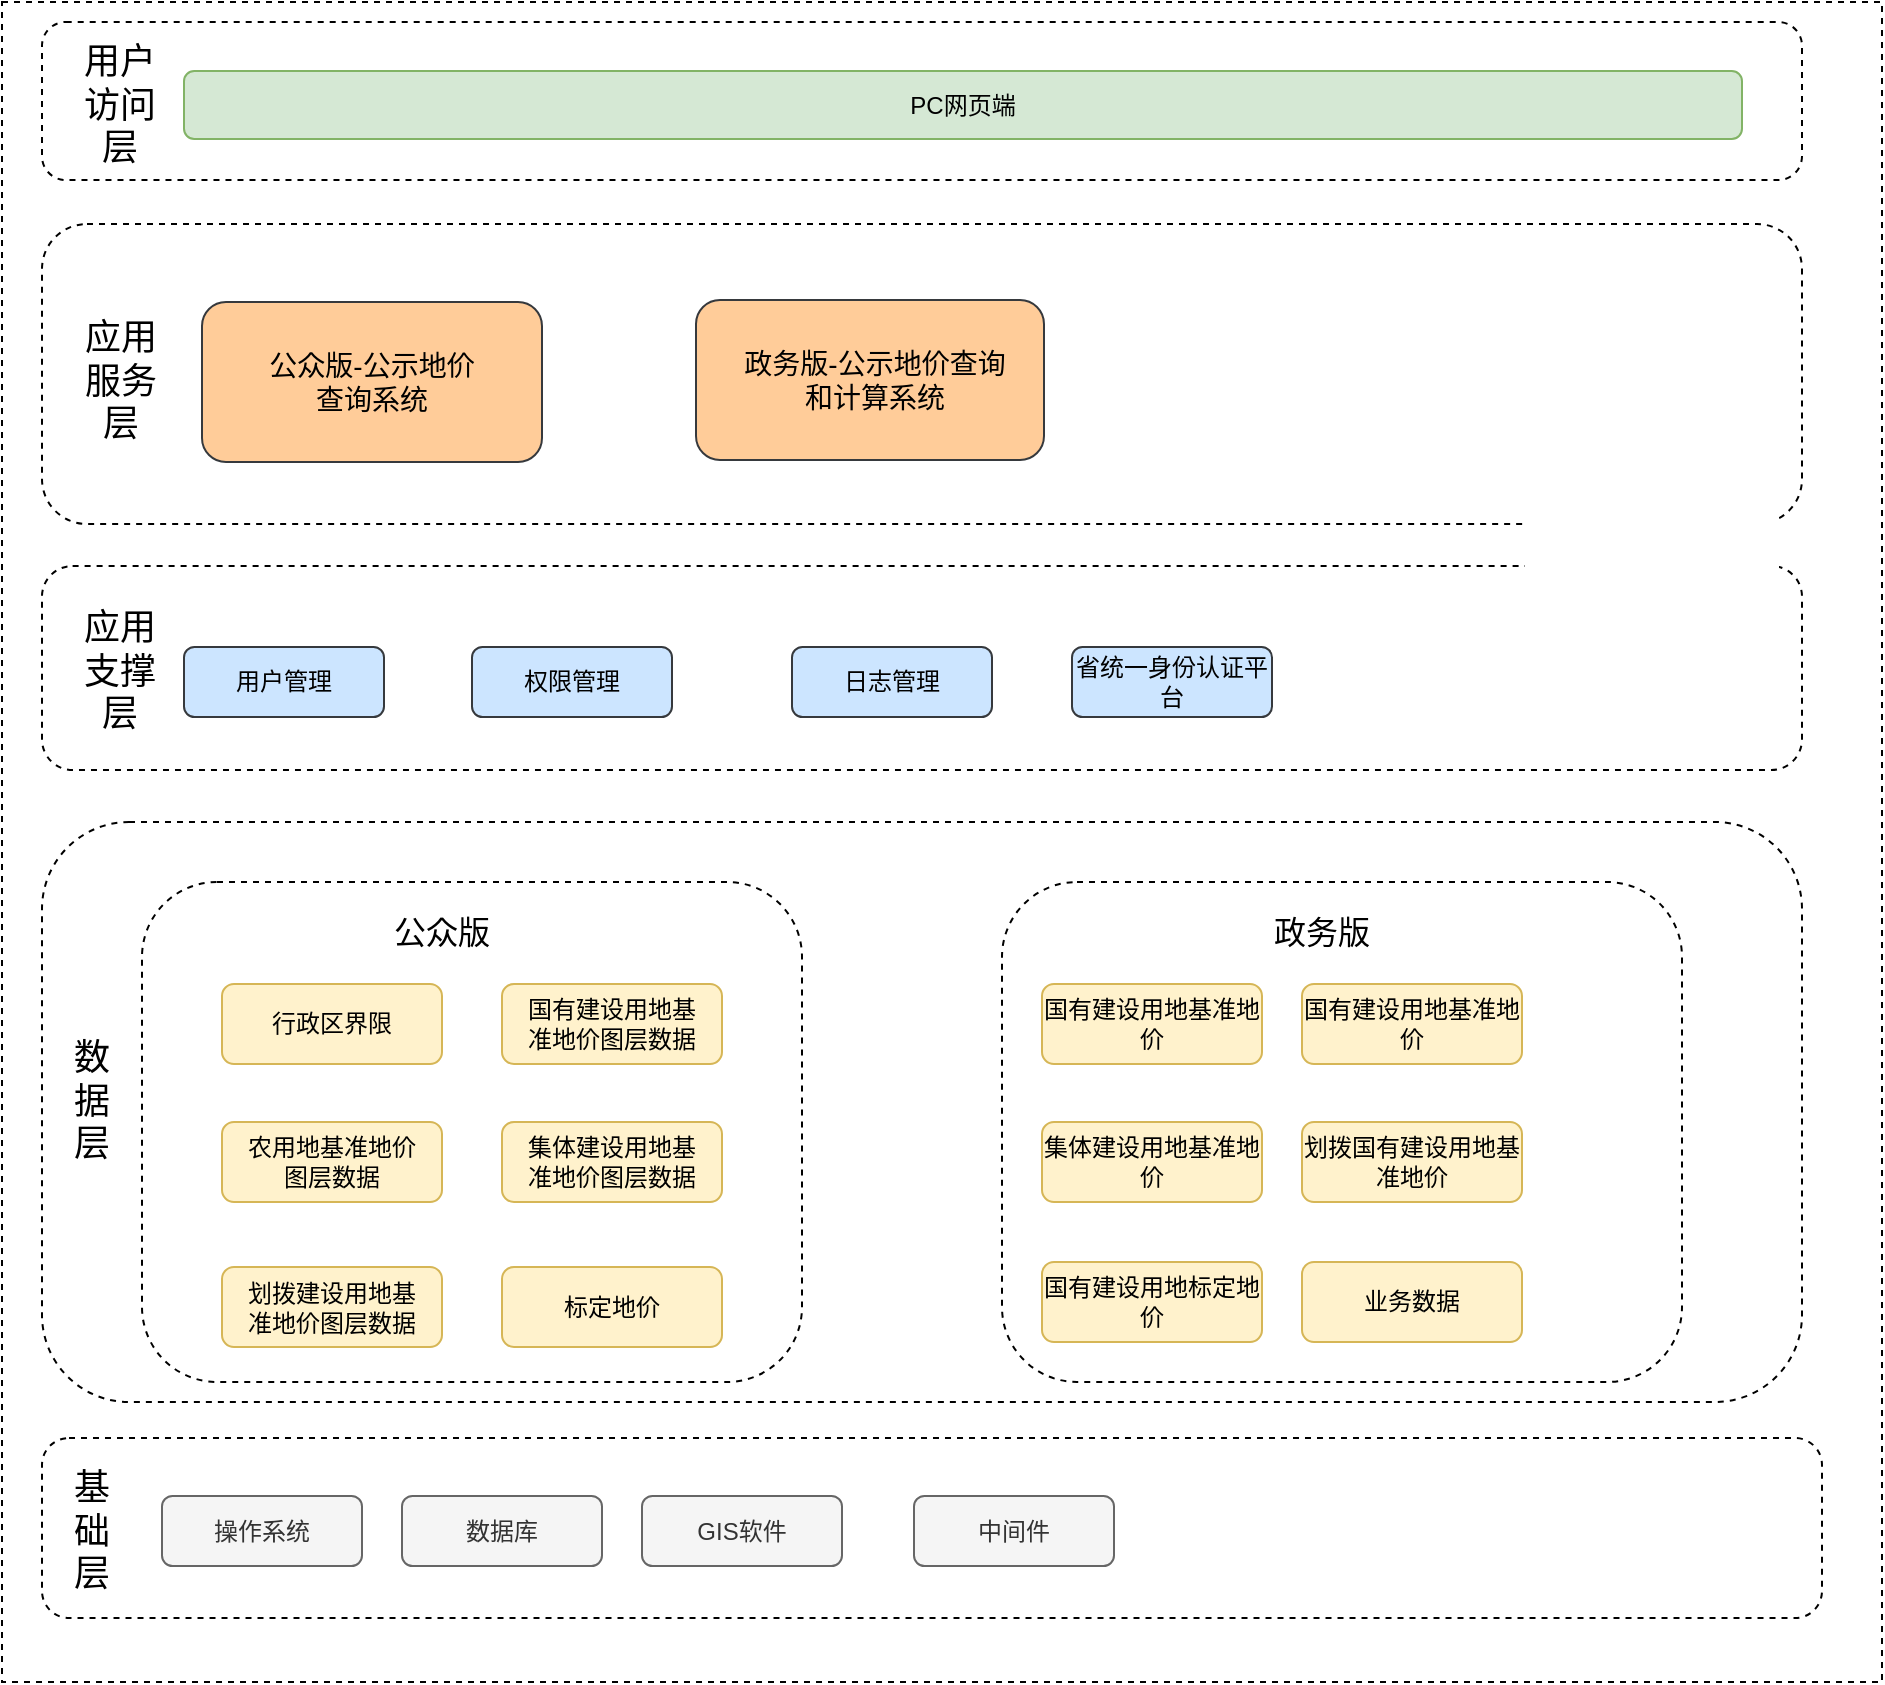 <mxfile version="24.8.4">
  <diagram name="第 1 页" id="VRAyefaOYWG0ZOKPSktA">
    <mxGraphModel dx="1221" dy="1928" grid="1" gridSize="10" guides="1" tooltips="1" connect="1" arrows="1" fold="1" page="1" pageScale="1" pageWidth="827" pageHeight="1169" math="0" shadow="0">
      <root>
        <mxCell id="0" />
        <mxCell id="1" parent="0" />
        <mxCell id="alZPwjIxcubzBg9DuEkw-1" value="" style="rounded=0;whiteSpace=wrap;html=1;dashed=1;" parent="1" vertex="1">
          <mxGeometry x="120" y="-100" width="940" height="840" as="geometry" />
        </mxCell>
        <mxCell id="LtjLclCA32T5hcb9gz5Z-1" value="" style="rounded=1;whiteSpace=wrap;html=1;dashed=1;" vertex="1" parent="1">
          <mxGeometry x="140" y="618" width="890" height="90" as="geometry" />
        </mxCell>
        <mxCell id="LtjLclCA32T5hcb9gz5Z-2" value="基础层" style="text;html=1;align=center;verticalAlign=middle;whiteSpace=wrap;rounded=0;fontSize=18;fontStyle=0" vertex="1" parent="1">
          <mxGeometry x="150" y="625" width="30" height="79" as="geometry" />
        </mxCell>
        <mxCell id="LtjLclCA32T5hcb9gz5Z-3" value="操作系统" style="rounded=1;whiteSpace=wrap;html=1;fillColor=#f5f5f5;fontColor=#333333;strokeColor=#666666;" vertex="1" parent="1">
          <mxGeometry x="200" y="647" width="100" height="35" as="geometry" />
        </mxCell>
        <mxCell id="LtjLclCA32T5hcb9gz5Z-4" value="数据库" style="rounded=1;whiteSpace=wrap;html=1;fillColor=#f5f5f5;fontColor=#333333;strokeColor=#666666;" vertex="1" parent="1">
          <mxGeometry x="320" y="647" width="100" height="35" as="geometry" />
        </mxCell>
        <mxCell id="LtjLclCA32T5hcb9gz5Z-5" value="GIS软件" style="rounded=1;whiteSpace=wrap;html=1;fillColor=#f5f5f5;fontColor=#333333;strokeColor=#666666;" vertex="1" parent="1">
          <mxGeometry x="440" y="647" width="100" height="35" as="geometry" />
        </mxCell>
        <mxCell id="LtjLclCA32T5hcb9gz5Z-6" value="中间件" style="rounded=1;whiteSpace=wrap;html=1;fillColor=#f5f5f5;fontColor=#333333;strokeColor=#666666;" vertex="1" parent="1">
          <mxGeometry x="576" y="647" width="100" height="35" as="geometry" />
        </mxCell>
        <mxCell id="LtjLclCA32T5hcb9gz5Z-7" value="" style="rounded=1;whiteSpace=wrap;html=1;dashed=1;" vertex="1" parent="1">
          <mxGeometry x="140" y="310" width="880" height="290" as="geometry" />
        </mxCell>
        <mxCell id="LtjLclCA32T5hcb9gz5Z-8" value="数据层" style="text;html=1;align=center;verticalAlign=middle;whiteSpace=wrap;rounded=0;fontSize=18;fontStyle=0" vertex="1" parent="1">
          <mxGeometry x="150" y="410" width="30" height="79" as="geometry" />
        </mxCell>
        <mxCell id="LtjLclCA32T5hcb9gz5Z-10" value="" style="rounded=1;whiteSpace=wrap;html=1;dashed=1;" vertex="1" parent="1">
          <mxGeometry x="190" y="340" width="330" height="250" as="geometry" />
        </mxCell>
        <mxCell id="LtjLclCA32T5hcb9gz5Z-11" value="行政区界限" style="rounded=1;whiteSpace=wrap;html=1;fillColor=#fff2cc;strokeColor=#d6b656;" vertex="1" parent="1">
          <mxGeometry x="230" y="391" width="110" height="40" as="geometry" />
        </mxCell>
        <mxCell id="LtjLclCA32T5hcb9gz5Z-12" value="&lt;div&gt;国有建设用地基&lt;/div&gt;&lt;div&gt;准地价图层数据&lt;/div&gt;" style="rounded=1;whiteSpace=wrap;html=1;fillColor=#fff2cc;strokeColor=#d6b656;" vertex="1" parent="1">
          <mxGeometry x="370" y="391" width="110" height="40" as="geometry" />
        </mxCell>
        <mxCell id="LtjLclCA32T5hcb9gz5Z-13" value="&lt;div style=&quot;text-align: start;&quot;&gt;&lt;div&gt;集体建设用地基&lt;/div&gt;&lt;div&gt;准地价图层数据&lt;/div&gt;&lt;/div&gt;" style="rounded=1;whiteSpace=wrap;html=1;fillColor=#fff2cc;strokeColor=#d6b656;" vertex="1" parent="1">
          <mxGeometry x="370" y="460" width="110" height="40" as="geometry" />
        </mxCell>
        <mxCell id="LtjLclCA32T5hcb9gz5Z-14" value="农用地基准地价&#xa;图层数据" style="rounded=1;whiteSpace=wrap;html=1;fillColor=#fff2cc;strokeColor=#d6b656;" vertex="1" parent="1">
          <mxGeometry x="230" y="460" width="110" height="40" as="geometry" />
        </mxCell>
        <mxCell id="LtjLclCA32T5hcb9gz5Z-15" value="&lt;div&gt;划拨建设用地基&lt;/div&gt;&lt;div&gt;准地价图层数据&lt;/div&gt;" style="rounded=1;whiteSpace=wrap;html=1;fillColor=#fff2cc;strokeColor=#d6b656;" vertex="1" parent="1">
          <mxGeometry x="230" y="532.5" width="110" height="40" as="geometry" />
        </mxCell>
        <mxCell id="LtjLclCA32T5hcb9gz5Z-16" value="标定地价" style="rounded=1;whiteSpace=wrap;html=1;fillColor=#fff2cc;strokeColor=#d6b656;" vertex="1" parent="1">
          <mxGeometry x="370" y="532.5" width="110" height="40" as="geometry" />
        </mxCell>
        <mxCell id="LtjLclCA32T5hcb9gz5Z-17" value="" style="rounded=1;whiteSpace=wrap;html=1;dashed=1;" vertex="1" parent="1">
          <mxGeometry x="620" y="340" width="340" height="250" as="geometry" />
        </mxCell>
        <mxCell id="LtjLclCA32T5hcb9gz5Z-18" value="国有建设用地基准地价" style="rounded=1;whiteSpace=wrap;html=1;fillColor=#fff2cc;strokeColor=#d6b656;" vertex="1" parent="1">
          <mxGeometry x="640" y="391" width="110" height="40" as="geometry" />
        </mxCell>
        <mxCell id="LtjLclCA32T5hcb9gz5Z-19" value="国有建设用地基准地价" style="rounded=1;whiteSpace=wrap;html=1;fillColor=#fff2cc;strokeColor=#d6b656;" vertex="1" parent="1">
          <mxGeometry x="770" y="391" width="110" height="40" as="geometry" />
        </mxCell>
        <mxCell id="LtjLclCA32T5hcb9gz5Z-20" value="集体建设用地基准地价" style="rounded=1;whiteSpace=wrap;html=1;fillColor=#fff2cc;strokeColor=#d6b656;" vertex="1" parent="1">
          <mxGeometry x="640" y="460" width="110" height="40" as="geometry" />
        </mxCell>
        <mxCell id="LtjLclCA32T5hcb9gz5Z-21" value="划拨国有建设用地基准地价" style="rounded=1;whiteSpace=wrap;html=1;fillColor=#fff2cc;strokeColor=#d6b656;" vertex="1" parent="1">
          <mxGeometry x="770" y="460" width="110" height="40" as="geometry" />
        </mxCell>
        <mxCell id="LtjLclCA32T5hcb9gz5Z-22" value="国有建设用地标定地价" style="rounded=1;whiteSpace=wrap;html=1;fillColor=#fff2cc;strokeColor=#d6b656;" vertex="1" parent="1">
          <mxGeometry x="640" y="530" width="110" height="40" as="geometry" />
        </mxCell>
        <mxCell id="LtjLclCA32T5hcb9gz5Z-24" value="业务数据" style="rounded=1;whiteSpace=wrap;html=1;fillColor=#fff2cc;strokeColor=#d6b656;" vertex="1" parent="1">
          <mxGeometry x="770" y="530" width="110" height="40" as="geometry" />
        </mxCell>
        <mxCell id="LtjLclCA32T5hcb9gz5Z-25" value="公众版" style="text;html=1;align=center;verticalAlign=middle;whiteSpace=wrap;rounded=0;fontSize=16;" vertex="1" parent="1">
          <mxGeometry x="310" y="350" width="60" height="30" as="geometry" />
        </mxCell>
        <mxCell id="LtjLclCA32T5hcb9gz5Z-26" value="政务版" style="text;html=1;align=center;verticalAlign=middle;whiteSpace=wrap;rounded=0;fontSize=16;" vertex="1" parent="1">
          <mxGeometry x="750" y="350" width="60" height="30" as="geometry" />
        </mxCell>
        <mxCell id="LtjLclCA32T5hcb9gz5Z-27" value="" style="rounded=1;whiteSpace=wrap;html=1;dashed=1;" vertex="1" parent="1">
          <mxGeometry x="140" y="182" width="880" height="102" as="geometry" />
        </mxCell>
        <mxCell id="LtjLclCA32T5hcb9gz5Z-28" value="应用&lt;span style=&quot;background-color: initial;&quot;&gt;支&lt;/span&gt;&lt;span style=&quot;background-color: initial;&quot;&gt;撑层&lt;/span&gt;" style="text;html=1;align=center;verticalAlign=middle;whiteSpace=wrap;rounded=0;fontSize=18;fontStyle=0" vertex="1" parent="1">
          <mxGeometry x="154" y="197" width="50" height="76" as="geometry" />
        </mxCell>
        <mxCell id="LtjLclCA32T5hcb9gz5Z-30" value="用户管理" style="rounded=1;whiteSpace=wrap;html=1;fillColor=#cce5ff;strokeColor=#36393d;" vertex="1" parent="1">
          <mxGeometry x="211" y="222.5" width="100" height="35" as="geometry" />
        </mxCell>
        <mxCell id="LtjLclCA32T5hcb9gz5Z-31" value="权限管理" style="rounded=1;whiteSpace=wrap;html=1;fillColor=#cce5ff;strokeColor=#36393d;" vertex="1" parent="1">
          <mxGeometry x="355" y="222.5" width="100" height="35" as="geometry" />
        </mxCell>
        <mxCell id="LtjLclCA32T5hcb9gz5Z-32" value="日志管理" style="rounded=1;whiteSpace=wrap;html=1;fillColor=#cce5ff;strokeColor=#36393d;" vertex="1" parent="1">
          <mxGeometry x="515" y="222.5" width="100" height="35" as="geometry" />
        </mxCell>
        <mxCell id="LtjLclCA32T5hcb9gz5Z-33" value="省统一身份认证平台" style="rounded=1;whiteSpace=wrap;html=1;fillColor=#cce5ff;strokeColor=#36393d;" vertex="1" parent="1">
          <mxGeometry x="655" y="222.5" width="100" height="35" as="geometry" />
        </mxCell>
        <mxCell id="LtjLclCA32T5hcb9gz5Z-34" value="" style="rounded=1;whiteSpace=wrap;html=1;dashed=1;" vertex="1" parent="1">
          <mxGeometry x="140" y="11" width="880" height="150" as="geometry" />
        </mxCell>
        <mxCell id="LtjLclCA32T5hcb9gz5Z-35" value="应用服务层" style="text;html=1;align=center;verticalAlign=middle;whiteSpace=wrap;rounded=0;fontSize=18;fontStyle=0" vertex="1" parent="1">
          <mxGeometry x="157.5" y="45" width="42.5" height="90" as="geometry" />
        </mxCell>
        <mxCell id="LtjLclCA32T5hcb9gz5Z-36" value="" style="rounded=1;whiteSpace=wrap;html=1;fillColor=#ffcc99;strokeColor=#36393d;" vertex="1" parent="1">
          <mxGeometry x="220" y="50" width="170" height="80" as="geometry" />
        </mxCell>
        <mxCell id="LtjLclCA32T5hcb9gz5Z-37" value="公众版-公示地价&lt;br style=&quot;font-size: 14px;&quot;&gt;查询系统" style="text;html=1;align=center;verticalAlign=middle;whiteSpace=wrap;rounded=0;fontSize=14;" vertex="1" parent="1">
          <mxGeometry x="225" y="75" width="160" height="30" as="geometry" />
        </mxCell>
        <mxCell id="LtjLclCA32T5hcb9gz5Z-38" value="" style="rounded=1;whiteSpace=wrap;html=1;fillColor=#ffcc99;strokeColor=#36393d;" vertex="1" parent="1">
          <mxGeometry x="467" y="49" width="174" height="80" as="geometry" />
        </mxCell>
        <mxCell id="LtjLclCA32T5hcb9gz5Z-39" value="政务版-公示地价查询&lt;br style=&quot;font-size: 14px;&quot;&gt;和计算系统" style="text;html=1;align=center;verticalAlign=middle;whiteSpace=wrap;rounded=0;fontSize=14;" vertex="1" parent="1">
          <mxGeometry x="467.5" y="74" width="177" height="30" as="geometry" />
        </mxCell>
        <mxCell id="LtjLclCA32T5hcb9gz5Z-40" value="" style="rounded=1;whiteSpace=wrap;html=1;dashed=1;" vertex="1" parent="1">
          <mxGeometry x="140" y="-90" width="880" height="79" as="geometry" />
        </mxCell>
        <mxCell id="LtjLclCA32T5hcb9gz5Z-41" value="用户访问层" style="text;html=1;align=center;verticalAlign=middle;whiteSpace=wrap;rounded=0;fontSize=18;fontStyle=0" vertex="1" parent="1">
          <mxGeometry x="158.75" y="-83" width="40" height="69" as="geometry" />
        </mxCell>
        <mxCell id="LtjLclCA32T5hcb9gz5Z-43" value="PC网页端" style="rounded=1;whiteSpace=wrap;html=1;fillColor=#d5e8d4;strokeColor=#82b366;" vertex="1" parent="1">
          <mxGeometry x="211" y="-65.5" width="779" height="34" as="geometry" />
        </mxCell>
      </root>
    </mxGraphModel>
  </diagram>
</mxfile>
